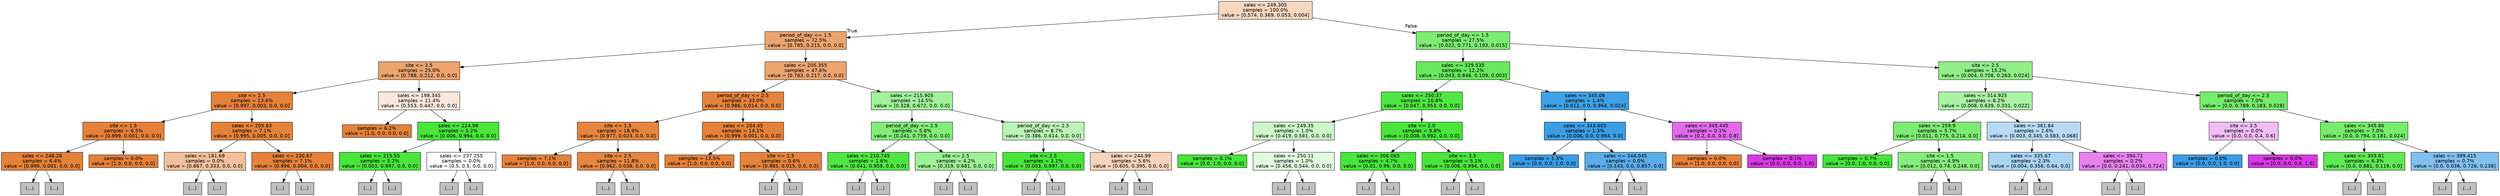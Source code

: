 digraph Tree {
node [shape=box, style="filled", color="black", fontname="helvetica"] ;
edge [fontname="helvetica"] ;
0 [label="sales <= 249.305\nsamples = 100.0%\nvalue = [0.574, 0.369, 0.053, 0.004]", fillcolor="#f7d6bf"] ;
1 [label="period_of_day <= 1.5\nsamples = 72.5%\nvalue = [0.785, 0.215, 0.0, 0.0]", fillcolor="#eca46f"] ;
0 -> 1 [labeldistance=2.5, labelangle=45, headlabel="True"] ;
2 [label="site <= 3.5\nsamples = 25.0%\nvalue = [0.788, 0.212, 0.0, 0.0]", fillcolor="#eca36e"] ;
1 -> 2 ;
3 [label="site <= 2.5\nsamples = 13.6%\nvalue = [0.997, 0.003, 0.0, 0.0]", fillcolor="#e5813a"] ;
2 -> 3 ;
4 [label="site <= 1.5\nsamples = 6.5%\nvalue = [0.999, 0.001, 0.0, 0.0]", fillcolor="#e58139"] ;
3 -> 4 ;
5 [label="sales <= 248.28\nsamples = 6.4%\nvalue = [0.999, 0.001, 0.0, 0.0]", fillcolor="#e58139"] ;
4 -> 5 ;
6 [label="(...)", fillcolor="#C0C0C0"] ;
5 -> 6 ;
7 [label="(...)", fillcolor="#C0C0C0"] ;
5 -> 7 ;
10 [label="samples = 0.0%\nvalue = [1.0, 0.0, 0.0, 0.0]", fillcolor="#e58139"] ;
4 -> 10 ;
11 [label="sales <= 205.83\nsamples = 7.1%\nvalue = [0.995, 0.005, 0.0, 0.0]", fillcolor="#e5823a"] ;
3 -> 11 ;
12 [label="sales <= 181.69\nsamples = 0.0%\nvalue = [0.667, 0.333, 0.0, 0.0]", fillcolor="#f2c09c"] ;
11 -> 12 ;
13 [label="(...)", fillcolor="#C0C0C0"] ;
12 -> 13 ;
14 [label="(...)", fillcolor="#C0C0C0"] ;
12 -> 14 ;
15 [label="sales <= 230.67\nsamples = 7.1%\nvalue = [0.996, 0.004, 0.0, 0.0]", fillcolor="#e5813a"] ;
11 -> 15 ;
16 [label="(...)", fillcolor="#C0C0C0"] ;
15 -> 16 ;
19 [label="(...)", fillcolor="#C0C0C0"] ;
15 -> 19 ;
24 [label="sales <= 198.345\nsamples = 11.4%\nvalue = [0.553, 0.447, 0.0, 0.0]", fillcolor="#fae7d9"] ;
2 -> 24 ;
25 [label="samples = 6.2%\nvalue = [1.0, 0.0, 0.0, 0.0]", fillcolor="#e58139"] ;
24 -> 25 ;
26 [label="sales <= 224.98\nsamples = 5.2%\nvalue = [0.006, 0.994, 0.0, 0.0]", fillcolor="#48e53a"] ;
24 -> 26 ;
27 [label="sales <= 215.55\nsamples = 5.2%\nvalue = [0.003, 0.997, 0.0, 0.0]", fillcolor="#48e53a"] ;
26 -> 27 ;
28 [label="(...)", fillcolor="#C0C0C0"] ;
27 -> 28 ;
29 [label="(...)", fillcolor="#C0C0C0"] ;
27 -> 29 ;
32 [label="sales <= 237.255\nsamples = 0.0%\nvalue = [0.5, 0.5, 0.0, 0.0]", fillcolor="#ffffff"] ;
26 -> 32 ;
33 [label="(...)", fillcolor="#C0C0C0"] ;
32 -> 33 ;
34 [label="(...)", fillcolor="#C0C0C0"] ;
32 -> 34 ;
35 [label="sales <= 205.355\nsamples = 47.6%\nvalue = [0.783, 0.217, 0.0, 0.0]", fillcolor="#eca470"] ;
1 -> 35 ;
36 [label="period_of_day <= 2.5\nsamples = 33.0%\nvalue = [0.986, 0.014, 0.0, 0.0]", fillcolor="#e5833c"] ;
35 -> 36 ;
37 [label="site <= 1.5\nsamples = 18.9%\nvalue = [0.977, 0.023, 0.0, 0.0]", fillcolor="#e6843e"] ;
36 -> 37 ;
38 [label="samples = 7.1%\nvalue = [1.0, 0.0, 0.0, 0.0]", fillcolor="#e58139"] ;
37 -> 38 ;
39 [label="site <= 2.5\nsamples = 11.8%\nvalue = [0.962, 0.038, 0.0, 0.0]", fillcolor="#e68641"] ;
37 -> 39 ;
40 [label="(...)", fillcolor="#C0C0C0"] ;
39 -> 40 ;
43 [label="(...)", fillcolor="#C0C0C0"] ;
39 -> 43 ;
44 [label="sales <= 204.45\nsamples = 14.1%\nvalue = [0.999, 0.001, 0.0, 0.0]", fillcolor="#e58139"] ;
36 -> 44 ;
45 [label="samples = 13.5%\nvalue = [1.0, 0.0, 0.0, 0.0]", fillcolor="#e58139"] ;
44 -> 45 ;
46 [label="site <= 1.5\nsamples = 0.6%\nvalue = [0.985, 0.015, 0.0, 0.0]", fillcolor="#e5833c"] ;
44 -> 46 ;
47 [label="(...)", fillcolor="#C0C0C0"] ;
46 -> 47 ;
50 [label="(...)", fillcolor="#C0C0C0"] ;
46 -> 50 ;
51 [label="sales <= 215.905\nsamples = 14.5%\nvalue = [0.328, 0.672, 0.0, 0.0]", fillcolor="#a1f29a"] ;
35 -> 51 ;
52 [label="period_of_day <= 2.5\nsamples = 5.8%\nvalue = [0.241, 0.759, 0.0, 0.0]", fillcolor="#81ed78"] ;
51 -> 52 ;
53 [label="sales <= 210.745\nsamples = 1.6%\nvalue = [0.041, 0.959, 0.0, 0.0]", fillcolor="#4fe642"] ;
52 -> 53 ;
54 [label="(...)", fillcolor="#C0C0C0"] ;
53 -> 54 ;
65 [label="(...)", fillcolor="#C0C0C0"] ;
53 -> 65 ;
68 [label="site <= 2.5\nsamples = 4.2%\nvalue = [0.319, 0.681, 0.0, 0.0]", fillcolor="#9df196"] ;
52 -> 68 ;
69 [label="(...)", fillcolor="#C0C0C0"] ;
68 -> 69 ;
76 [label="(...)", fillcolor="#C0C0C0"] ;
68 -> 76 ;
81 [label="period_of_day <= 2.5\nsamples = 8.7%\nvalue = [0.386, 0.614, 0.0, 0.0]", fillcolor="#bbf5b5"] ;
51 -> 81 ;
82 [label="site <= 2.5\nsamples = 3.1%\nvalue = [0.003, 0.997, 0.0, 0.0]", fillcolor="#47e53a"] ;
81 -> 82 ;
83 [label="(...)", fillcolor="#C0C0C0"] ;
82 -> 83 ;
86 [label="(...)", fillcolor="#C0C0C0"] ;
82 -> 86 ;
87 [label="sales <= 244.99\nsamples = 5.6%\nvalue = [0.605, 0.395, 0.0, 0.0]", fillcolor="#f6d3bb"] ;
81 -> 87 ;
88 [label="(...)", fillcolor="#C0C0C0"] ;
87 -> 88 ;
137 [label="(...)", fillcolor="#C0C0C0"] ;
87 -> 137 ;
142 [label="period_of_day <= 1.5\nsamples = 27.5%\nvalue = [0.022, 0.771, 0.193, 0.015]", fillcolor="#7bec71"] ;     
0 -> 142 [labeldistance=2.5, labelangle=-45, headlabel="False"] ;
143 [label="sales <= 329.535\nsamples = 12.2%\nvalue = [0.043, 0.846, 0.109, 0.003]", fillcolor="#67e95b"] ;
142 -> 143 ;
144 [label="sales <= 250.37\nsamples = 10.8%\nvalue = [0.047, 0.953, 0.0, 0.0]", fillcolor="#50e643"] ;
143 -> 144 ;
145 [label="sales <= 249.35\nsamples = 1.0%\nvalue = [0.419, 0.581, 0.0, 0.0]", fillcolor="#ccf8c8"] ;
144 -> 145 ;
146 [label="samples = 0.1%\nvalue = [0.0, 1.0, 0.0, 0.0]", fillcolor="#47e539"] ;
145 -> 146 ;
147 [label="sales <= 250.11\nsamples = 1.0%\nvalue = [0.456, 0.544, 0.0, 0.0]", fillcolor="#e1fbdf"] ;
145 -> 147 ;
148 [label="(...)", fillcolor="#C0C0C0"] ;
147 -> 148 ;
151 [label="(...)", fillcolor="#C0C0C0"] ;
147 -> 151 ;
156 [label="site <= 2.0\nsamples = 9.8%\nvalue = [0.008, 0.992, 0.0, 0.0]", fillcolor="#49e53b"] ;
144 -> 156 ;
157 [label="sales <= 306.065\nsamples = 4.7%\nvalue = [0.01, 0.99, 0.0, 0.0]", fillcolor="#49e53b"] ;
156 -> 157 ;
158 [label="(...)", fillcolor="#C0C0C0"] ;
157 -> 158 ;
163 [label="(...)", fillcolor="#C0C0C0"] ;
157 -> 163 ;
168 [label="site <= 3.5\nsamples = 5.1%\nvalue = [0.006, 0.994, 0.0, 0.0]", fillcolor="#48e53a"] ;
156 -> 168 ;
169 [label="(...)", fillcolor="#C0C0C0"] ;
168 -> 169 ;
172 [label="(...)", fillcolor="#C0C0C0"] ;
168 -> 172 ;
173 [label="sales <= 345.06\nsamples = 1.4%\nvalue = [0.012, 0.0, 0.964, 0.024]", fillcolor="#40a1e6"] ;
143 -> 173 ;
174 [label="sales <= 343.605\nsamples = 1.3%\nvalue = [0.006, 0.0, 0.994, 0.0]", fillcolor="#3a9ee5"] ;
173 -> 174 ;
175 [label="samples = 1.3%\nvalue = [0.0, 0.0, 1.0, 0.0]", fillcolor="#399de5"] ;
174 -> 175 ;
176 [label="sales <= 344.045\nsamples = 0.0%\nvalue = [0.143, 0.0, 0.857, 0.0]", fillcolor="#5aade9"] ;
174 -> 176 ;
177 [label="(...)", fillcolor="#C0C0C0"] ;
176 -> 177 ;
178 [label="(...)", fillcolor="#C0C0C0"] ;
176 -> 178 ;
179 [label="sales <= 345.445\nsamples = 0.1%\nvalue = [0.2, 0.0, 0.0, 0.8]", fillcolor="#e16aec"] ;
173 -> 179 ;
180 [label="samples = 0.0%\nvalue = [1.0, 0.0, 0.0, 0.0]", fillcolor="#e58139"] ;
179 -> 180 ;
181 [label="samples = 0.1%\nvalue = [0.0, 0.0, 0.0, 1.0]", fillcolor="#d739e5"] ;
179 -> 181 ;
182 [label="site <= 2.5\nsamples = 15.2%\nvalue = [0.004, 0.708, 0.263, 0.024]", fillcolor="#90ef87"] ;
142 -> 182 ;
183 [label="sales <= 314.925\nsamples = 8.2%\nvalue = [0.008, 0.639, 0.331, 0.022]", fillcolor="#aaf3a4"] ;
182 -> 183 ;
184 [label="sales <= 259.9\nsamples = 5.7%\nvalue = [0.011, 0.775, 0.214, 0.0]", fillcolor="#7cec72"] ;
183 -> 184 ;
185 [label="samples = 0.7%\nvalue = [0.0, 1.0, 0.0, 0.0]", fillcolor="#47e539"] ;
184 -> 185 ;
186 [label="site <= 1.5\nsamples = 4.9%\nvalue = [0.012, 0.74, 0.248, 0.0]", fillcolor="#87ee7d"] ;
184 -> 186 ;
187 [label="(...)", fillcolor="#C0C0C0"] ;
186 -> 187 ;
408 [label="(...)", fillcolor="#C0C0C0"] ;
186 -> 408 ;
419 [label="sales <= 361.84\nsamples = 2.6%\nvalue = [0.003, 0.345, 0.583, 0.068]", fillcolor="#b7dbf6"] ;
183 -> 419 ;
420 [label="sales <= 335.67\nsamples = 2.3%\nvalue = [0.004, 0.356, 0.64, 0.0]", fillcolor="#a8d4f4"] ;
419 -> 420 ;
421 [label="(...)", fillcolor="#C0C0C0"] ;
420 -> 421 ;
484 [label="(...)", fillcolor="#C0C0C0"] ;
420 -> 484 ;
485 [label="sales <= 394.71\nsamples = 0.2%\nvalue = [0.0, 0.241, 0.034, 0.724]", fillcolor="#e681ee"] ;
419 -> 485 ;
486 [label="(...)", fillcolor="#C0C0C0"] ;
485 -> 486 ;
495 [label="(...)", fillcolor="#C0C0C0"] ;
485 -> 495 ;
498 [label="period_of_day <= 2.5\nsamples = 7.0%\nvalue = [0.0, 0.789, 0.183, 0.028]", fillcolor="#76ec6c"] ;        
182 -> 498 ;
499 [label="site <= 3.5\nsamples = 0.0%\nvalue = [0.0, 0.0, 0.4, 0.6]", fillcolor="#f2bdf6"] ;
498 -> 499 ;
500 [label="samples = 0.0%\nvalue = [0.0, 0.0, 1.0, 0.0]", fillcolor="#399de5"] ;
499 -> 500 ;
501 [label="samples = 0.0%\nvalue = [0.0, 0.0, 0.0, 1.0]", fillcolor="#d739e5"] ;
499 -> 501 ;
502 [label="sales <= 345.86\nsamples = 7.0%\nvalue = [0.0, 0.794, 0.181, 0.024]", fillcolor="#75ec6b"] ;
498 -> 502 ;
503 [label="sales <= 303.81\nsamples = 6.3%\nvalue = [0.0, 0.881, 0.119, 0.0]", fillcolor="#60e954"] ;
502 -> 503 ;
504 [label="(...)", fillcolor="#C0C0C0"] ;
503 -> 504 ;
505 [label="(...)", fillcolor="#C0C0C0"] ;
503 -> 505 ;
650 [label="sales <= 399.415\nsamples = 0.7%\nvalue = [0.0, 0.036, 0.726, 0.238]", fillcolor="#80c0ee"] ;
502 -> 650 ;
651 [label="(...)", fillcolor="#C0C0C0"] ;
650 -> 651 ;
660 [label="(...)", fillcolor="#C0C0C0"] ;
650 -> 660 ;
}
